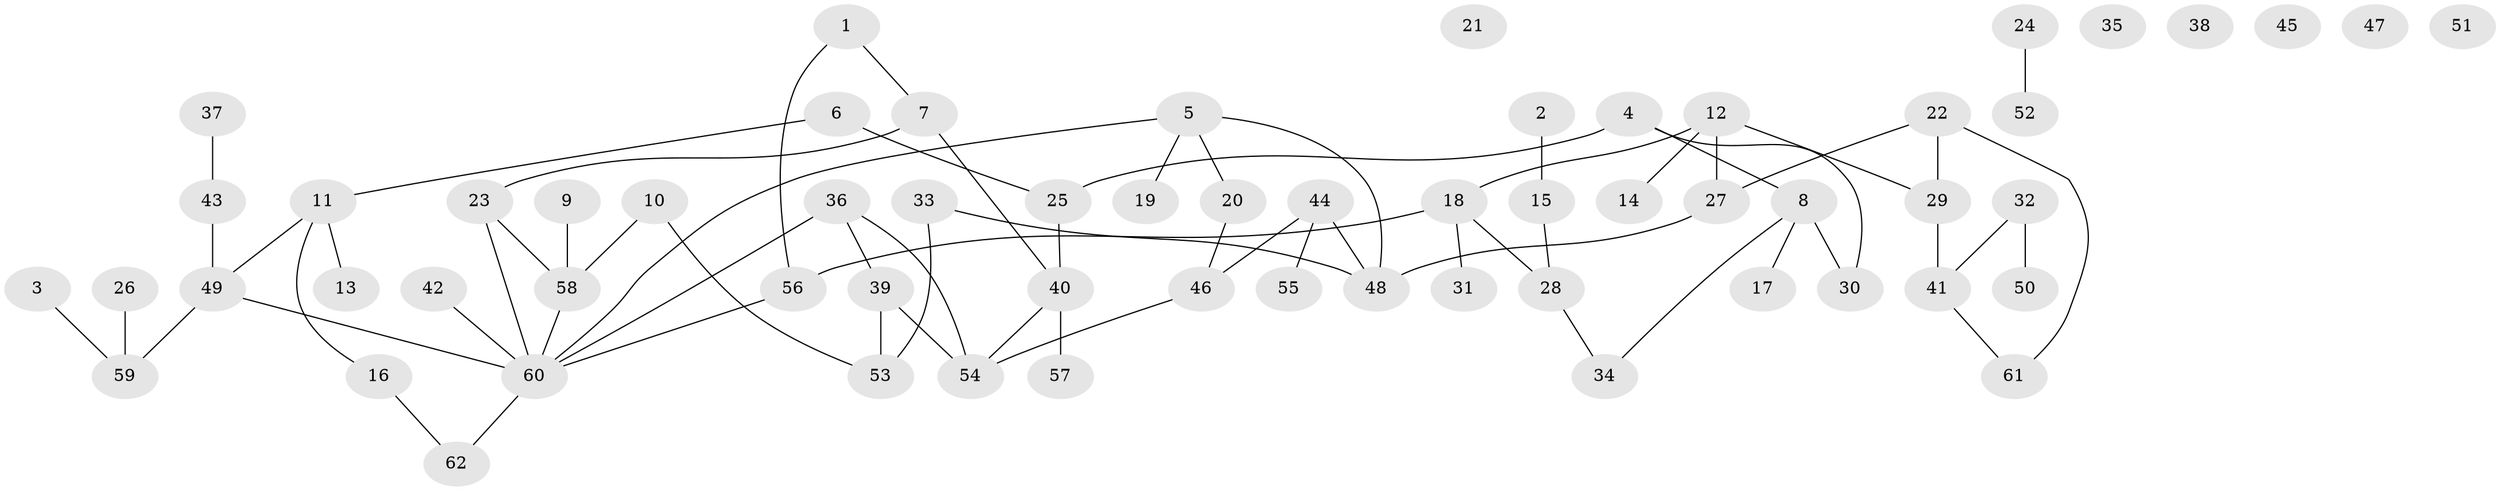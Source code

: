 // Generated by graph-tools (version 1.1) at 2025/12/03/09/25 04:12:55]
// undirected, 62 vertices, 69 edges
graph export_dot {
graph [start="1"]
  node [color=gray90,style=filled];
  1;
  2;
  3;
  4;
  5;
  6;
  7;
  8;
  9;
  10;
  11;
  12;
  13;
  14;
  15;
  16;
  17;
  18;
  19;
  20;
  21;
  22;
  23;
  24;
  25;
  26;
  27;
  28;
  29;
  30;
  31;
  32;
  33;
  34;
  35;
  36;
  37;
  38;
  39;
  40;
  41;
  42;
  43;
  44;
  45;
  46;
  47;
  48;
  49;
  50;
  51;
  52;
  53;
  54;
  55;
  56;
  57;
  58;
  59;
  60;
  61;
  62;
  1 -- 7;
  1 -- 56;
  2 -- 15;
  3 -- 59;
  4 -- 8;
  4 -- 25;
  4 -- 30;
  5 -- 19;
  5 -- 20;
  5 -- 48;
  5 -- 60;
  6 -- 11;
  6 -- 25;
  7 -- 23;
  7 -- 40;
  8 -- 17;
  8 -- 30;
  8 -- 34;
  9 -- 58;
  10 -- 53;
  10 -- 58;
  11 -- 13;
  11 -- 16;
  11 -- 49;
  12 -- 14;
  12 -- 18;
  12 -- 27;
  12 -- 29;
  15 -- 28;
  16 -- 62;
  18 -- 28;
  18 -- 31;
  18 -- 56;
  20 -- 46;
  22 -- 27;
  22 -- 29;
  22 -- 61;
  23 -- 58;
  23 -- 60;
  24 -- 52;
  25 -- 40;
  26 -- 59;
  27 -- 48;
  28 -- 34;
  29 -- 41;
  32 -- 41;
  32 -- 50;
  33 -- 48;
  33 -- 53;
  36 -- 39;
  36 -- 54;
  36 -- 60;
  37 -- 43;
  39 -- 53;
  39 -- 54;
  40 -- 54;
  40 -- 57;
  41 -- 61;
  42 -- 60;
  43 -- 49;
  44 -- 46;
  44 -- 48;
  44 -- 55;
  46 -- 54;
  49 -- 59;
  49 -- 60;
  56 -- 60;
  58 -- 60;
  60 -- 62;
}
